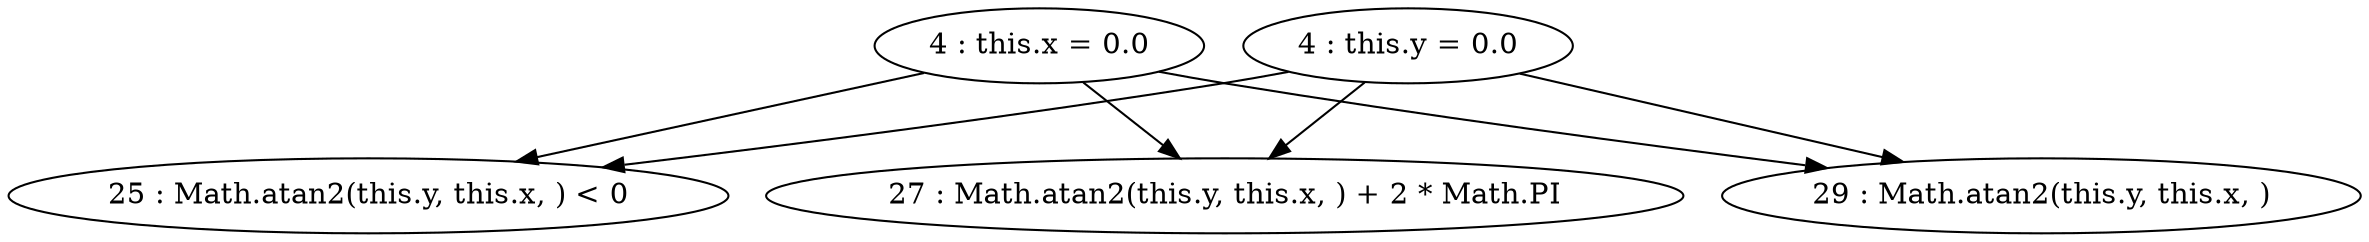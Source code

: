 digraph G {
"4 : this.x = 0.0"
"4 : this.x = 0.0" -> "25 : Math.atan2(this.y, this.x, ) < 0"
"4 : this.x = 0.0" -> "27 : Math.atan2(this.y, this.x, ) + 2 * Math.PI"
"4 : this.x = 0.0" -> "29 : Math.atan2(this.y, this.x, )"
"4 : this.y = 0.0"
"4 : this.y = 0.0" -> "25 : Math.atan2(this.y, this.x, ) < 0"
"4 : this.y = 0.0" -> "27 : Math.atan2(this.y, this.x, ) + 2 * Math.PI"
"4 : this.y = 0.0" -> "29 : Math.atan2(this.y, this.x, )"
"25 : Math.atan2(this.y, this.x, ) < 0"
"27 : Math.atan2(this.y, this.x, ) + 2 * Math.PI"
"29 : Math.atan2(this.y, this.x, )"
}